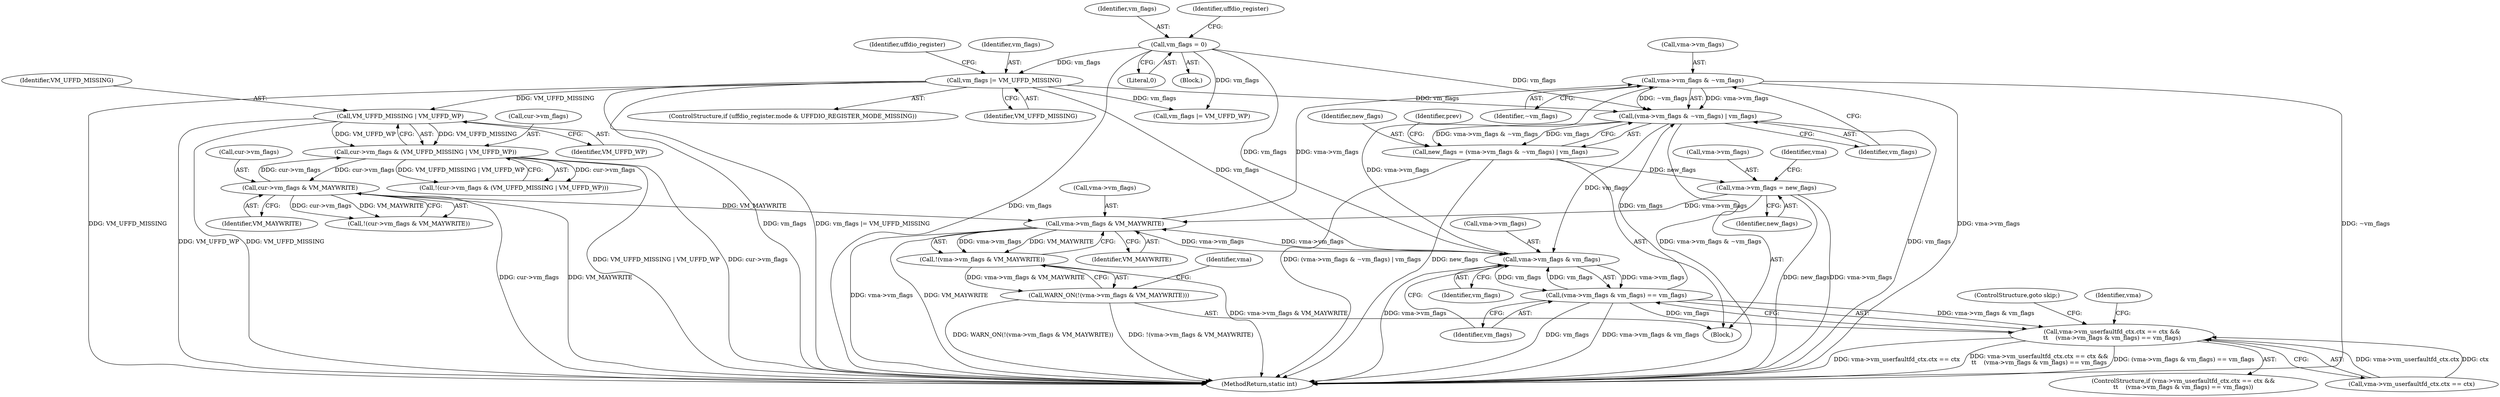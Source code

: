 digraph "0_linux_04f5866e41fb70690e28397487d8bd8eea7d712a_2@pointer" {
"1000497" [label="(Call,vma->vm_flags & ~vm_flags)"];
"1000454" [label="(Call,vma->vm_flags & VM_MAYWRITE)"];
"1000546" [label="(Call,vma->vm_flags = new_flags)"];
"1000494" [label="(Call,new_flags = (vma->vm_flags & ~vm_flags) | vm_flags)"];
"1000496" [label="(Call,(vma->vm_flags & ~vm_flags) | vm_flags)"];
"1000497" [label="(Call,vma->vm_flags & ~vm_flags)"];
"1000469" [label="(Call,vma->vm_flags & vm_flags)"];
"1000184" [label="(Call,vm_flags |= VM_UFFD_MISSING)"];
"1000175" [label="(Call,vm_flags = 0)"];
"1000468" [label="(Call,(vma->vm_flags & vm_flags) == vm_flags)"];
"1000350" [label="(Call,cur->vm_flags & VM_MAYWRITE)"];
"1000327" [label="(Call,cur->vm_flags & (VM_UFFD_MISSING | VM_UFFD_WP))"];
"1000331" [label="(Call,VM_UFFD_MISSING | VM_UFFD_WP)"];
"1000453" [label="(Call,!(vma->vm_flags & VM_MAYWRITE))"];
"1000452" [label="(Call,WARN_ON(!(vma->vm_flags & VM_MAYWRITE)))"];
"1000460" [label="(Call,vma->vm_userfaultfd_ctx.ctx == ctx &&\n\t\t    (vma->vm_flags & vm_flags) == vm_flags)"];
"1000190" [label="(Identifier,uffdio_register)"];
"1000496" [label="(Call,(vma->vm_flags & ~vm_flags) | vm_flags)"];
"1000194" [label="(Call,vm_flags |= VM_UFFD_WP)"];
"1000177" [label="(Literal,0)"];
"1000452" [label="(Call,WARN_ON(!(vma->vm_flags & VM_MAYWRITE)))"];
"1000464" [label="(Identifier,vma)"];
"1000455" [label="(Call,vma->vm_flags)"];
"1000461" [label="(Call,vma->vm_userfaultfd_ctx.ctx == ctx)"];
"1000469" [label="(Call,vma->vm_flags & vm_flags)"];
"1000454" [label="(Call,vma->vm_flags & VM_MAYWRITE)"];
"1000186" [label="(Identifier,VM_UFFD_MISSING)"];
"1000184" [label="(Call,vm_flags |= VM_UFFD_MISSING)"];
"1000608" [label="(MethodReturn,static int)"];
"1000458" [label="(Identifier,VM_MAYWRITE)"];
"1000115" [label="(Block,)"];
"1000354" [label="(Identifier,VM_MAYWRITE)"];
"1000333" [label="(Identifier,VM_UFFD_WP)"];
"1000453" [label="(Call,!(vma->vm_flags & VM_MAYWRITE))"];
"1000505" [label="(Identifier,prev)"];
"1000327" [label="(Call,cur->vm_flags & (VM_UFFD_MISSING | VM_UFFD_WP))"];
"1000547" [label="(Call,vma->vm_flags)"];
"1000550" [label="(Identifier,new_flags)"];
"1000554" [label="(Identifier,vma)"];
"1000178" [label="(ControlStructure,if (uffdio_register.mode & UFFDIO_REGISTER_MODE_MISSING))"];
"1000475" [label="(ControlStructure,goto skip;)"];
"1000468" [label="(Call,(vma->vm_flags & vm_flags) == vm_flags)"];
"1000498" [label="(Call,vma->vm_flags)"];
"1000501" [label="(Identifier,~vm_flags)"];
"1000328" [label="(Call,cur->vm_flags)"];
"1000176" [label="(Identifier,vm_flags)"];
"1000546" [label="(Call,vma->vm_flags = new_flags)"];
"1000351" [label="(Call,cur->vm_flags)"];
"1000432" [label="(Block,)"];
"1000332" [label="(Identifier,VM_UFFD_MISSING)"];
"1000494" [label="(Call,new_flags = (vma->vm_flags & ~vm_flags) | vm_flags)"];
"1000473" [label="(Identifier,vm_flags)"];
"1000326" [label="(Call,!(cur->vm_flags & (VM_UFFD_MISSING | VM_UFFD_WP)))"];
"1000175" [label="(Call,vm_flags = 0)"];
"1000331" [label="(Call,VM_UFFD_MISSING | VM_UFFD_WP)"];
"1000497" [label="(Call,vma->vm_flags & ~vm_flags)"];
"1000502" [label="(Identifier,vm_flags)"];
"1000349" [label="(Call,!(cur->vm_flags & VM_MAYWRITE))"];
"1000479" [label="(Identifier,vma)"];
"1000350" [label="(Call,cur->vm_flags & VM_MAYWRITE)"];
"1000495" [label="(Identifier,new_flags)"];
"1000470" [label="(Call,vma->vm_flags)"];
"1000474" [label="(Identifier,vm_flags)"];
"1000181" [label="(Identifier,uffdio_register)"];
"1000185" [label="(Identifier,vm_flags)"];
"1000459" [label="(ControlStructure,if (vma->vm_userfaultfd_ctx.ctx == ctx &&\n\t\t    (vma->vm_flags & vm_flags) == vm_flags))"];
"1000460" [label="(Call,vma->vm_userfaultfd_ctx.ctx == ctx &&\n\t\t    (vma->vm_flags & vm_flags) == vm_flags)"];
"1000497" -> "1000496"  [label="AST: "];
"1000497" -> "1000501"  [label="CFG: "];
"1000498" -> "1000497"  [label="AST: "];
"1000501" -> "1000497"  [label="AST: "];
"1000502" -> "1000497"  [label="CFG: "];
"1000497" -> "1000608"  [label="DDG: vma->vm_flags"];
"1000497" -> "1000608"  [label="DDG: ~vm_flags"];
"1000497" -> "1000496"  [label="DDG: vma->vm_flags"];
"1000497" -> "1000496"  [label="DDG: ~vm_flags"];
"1000454" -> "1000497"  [label="DDG: vma->vm_flags"];
"1000469" -> "1000497"  [label="DDG: vma->vm_flags"];
"1000454" -> "1000453"  [label="AST: "];
"1000454" -> "1000458"  [label="CFG: "];
"1000455" -> "1000454"  [label="AST: "];
"1000458" -> "1000454"  [label="AST: "];
"1000453" -> "1000454"  [label="CFG: "];
"1000454" -> "1000608"  [label="DDG: vma->vm_flags"];
"1000454" -> "1000608"  [label="DDG: VM_MAYWRITE"];
"1000454" -> "1000453"  [label="DDG: vma->vm_flags"];
"1000454" -> "1000453"  [label="DDG: VM_MAYWRITE"];
"1000546" -> "1000454"  [label="DDG: vma->vm_flags"];
"1000469" -> "1000454"  [label="DDG: vma->vm_flags"];
"1000350" -> "1000454"  [label="DDG: VM_MAYWRITE"];
"1000454" -> "1000469"  [label="DDG: vma->vm_flags"];
"1000546" -> "1000432"  [label="AST: "];
"1000546" -> "1000550"  [label="CFG: "];
"1000547" -> "1000546"  [label="AST: "];
"1000550" -> "1000546"  [label="AST: "];
"1000554" -> "1000546"  [label="CFG: "];
"1000546" -> "1000608"  [label="DDG: new_flags"];
"1000546" -> "1000608"  [label="DDG: vma->vm_flags"];
"1000494" -> "1000546"  [label="DDG: new_flags"];
"1000494" -> "1000432"  [label="AST: "];
"1000494" -> "1000496"  [label="CFG: "];
"1000495" -> "1000494"  [label="AST: "];
"1000496" -> "1000494"  [label="AST: "];
"1000505" -> "1000494"  [label="CFG: "];
"1000494" -> "1000608"  [label="DDG: (vma->vm_flags & ~vm_flags) | vm_flags"];
"1000494" -> "1000608"  [label="DDG: new_flags"];
"1000496" -> "1000494"  [label="DDG: vma->vm_flags & ~vm_flags"];
"1000496" -> "1000494"  [label="DDG: vm_flags"];
"1000496" -> "1000502"  [label="CFG: "];
"1000502" -> "1000496"  [label="AST: "];
"1000496" -> "1000608"  [label="DDG: vma->vm_flags & ~vm_flags"];
"1000496" -> "1000608"  [label="DDG: vm_flags"];
"1000496" -> "1000469"  [label="DDG: vm_flags"];
"1000184" -> "1000496"  [label="DDG: vm_flags"];
"1000468" -> "1000496"  [label="DDG: vm_flags"];
"1000175" -> "1000496"  [label="DDG: vm_flags"];
"1000469" -> "1000468"  [label="AST: "];
"1000469" -> "1000473"  [label="CFG: "];
"1000470" -> "1000469"  [label="AST: "];
"1000473" -> "1000469"  [label="AST: "];
"1000474" -> "1000469"  [label="CFG: "];
"1000469" -> "1000608"  [label="DDG: vma->vm_flags"];
"1000469" -> "1000468"  [label="DDG: vma->vm_flags"];
"1000469" -> "1000468"  [label="DDG: vm_flags"];
"1000184" -> "1000469"  [label="DDG: vm_flags"];
"1000468" -> "1000469"  [label="DDG: vm_flags"];
"1000175" -> "1000469"  [label="DDG: vm_flags"];
"1000184" -> "1000178"  [label="AST: "];
"1000184" -> "1000186"  [label="CFG: "];
"1000185" -> "1000184"  [label="AST: "];
"1000186" -> "1000184"  [label="AST: "];
"1000190" -> "1000184"  [label="CFG: "];
"1000184" -> "1000608"  [label="DDG: VM_UFFD_MISSING"];
"1000184" -> "1000608"  [label="DDG: vm_flags"];
"1000184" -> "1000608"  [label="DDG: vm_flags |= VM_UFFD_MISSING"];
"1000175" -> "1000184"  [label="DDG: vm_flags"];
"1000184" -> "1000194"  [label="DDG: vm_flags"];
"1000184" -> "1000331"  [label="DDG: VM_UFFD_MISSING"];
"1000175" -> "1000115"  [label="AST: "];
"1000175" -> "1000177"  [label="CFG: "];
"1000176" -> "1000175"  [label="AST: "];
"1000177" -> "1000175"  [label="AST: "];
"1000181" -> "1000175"  [label="CFG: "];
"1000175" -> "1000608"  [label="DDG: vm_flags"];
"1000175" -> "1000194"  [label="DDG: vm_flags"];
"1000468" -> "1000460"  [label="AST: "];
"1000468" -> "1000474"  [label="CFG: "];
"1000474" -> "1000468"  [label="AST: "];
"1000460" -> "1000468"  [label="CFG: "];
"1000468" -> "1000608"  [label="DDG: vm_flags"];
"1000468" -> "1000608"  [label="DDG: vma->vm_flags & vm_flags"];
"1000468" -> "1000460"  [label="DDG: vma->vm_flags & vm_flags"];
"1000468" -> "1000460"  [label="DDG: vm_flags"];
"1000350" -> "1000349"  [label="AST: "];
"1000350" -> "1000354"  [label="CFG: "];
"1000351" -> "1000350"  [label="AST: "];
"1000354" -> "1000350"  [label="AST: "];
"1000349" -> "1000350"  [label="CFG: "];
"1000350" -> "1000608"  [label="DDG: cur->vm_flags"];
"1000350" -> "1000608"  [label="DDG: VM_MAYWRITE"];
"1000350" -> "1000327"  [label="DDG: cur->vm_flags"];
"1000350" -> "1000349"  [label="DDG: cur->vm_flags"];
"1000350" -> "1000349"  [label="DDG: VM_MAYWRITE"];
"1000327" -> "1000350"  [label="DDG: cur->vm_flags"];
"1000327" -> "1000326"  [label="AST: "];
"1000327" -> "1000331"  [label="CFG: "];
"1000328" -> "1000327"  [label="AST: "];
"1000331" -> "1000327"  [label="AST: "];
"1000326" -> "1000327"  [label="CFG: "];
"1000327" -> "1000608"  [label="DDG: VM_UFFD_MISSING | VM_UFFD_WP"];
"1000327" -> "1000608"  [label="DDG: cur->vm_flags"];
"1000327" -> "1000326"  [label="DDG: cur->vm_flags"];
"1000327" -> "1000326"  [label="DDG: VM_UFFD_MISSING | VM_UFFD_WP"];
"1000331" -> "1000327"  [label="DDG: VM_UFFD_MISSING"];
"1000331" -> "1000327"  [label="DDG: VM_UFFD_WP"];
"1000331" -> "1000333"  [label="CFG: "];
"1000332" -> "1000331"  [label="AST: "];
"1000333" -> "1000331"  [label="AST: "];
"1000331" -> "1000608"  [label="DDG: VM_UFFD_WP"];
"1000331" -> "1000608"  [label="DDG: VM_UFFD_MISSING"];
"1000453" -> "1000452"  [label="AST: "];
"1000452" -> "1000453"  [label="CFG: "];
"1000453" -> "1000608"  [label="DDG: vma->vm_flags & VM_MAYWRITE"];
"1000453" -> "1000452"  [label="DDG: vma->vm_flags & VM_MAYWRITE"];
"1000452" -> "1000432"  [label="AST: "];
"1000464" -> "1000452"  [label="CFG: "];
"1000452" -> "1000608"  [label="DDG: WARN_ON(!(vma->vm_flags & VM_MAYWRITE))"];
"1000452" -> "1000608"  [label="DDG: !(vma->vm_flags & VM_MAYWRITE)"];
"1000460" -> "1000459"  [label="AST: "];
"1000460" -> "1000461"  [label="CFG: "];
"1000461" -> "1000460"  [label="AST: "];
"1000475" -> "1000460"  [label="CFG: "];
"1000479" -> "1000460"  [label="CFG: "];
"1000460" -> "1000608"  [label="DDG: vma->vm_userfaultfd_ctx.ctx == ctx"];
"1000460" -> "1000608"  [label="DDG: vma->vm_userfaultfd_ctx.ctx == ctx &&\n\t\t    (vma->vm_flags & vm_flags) == vm_flags"];
"1000460" -> "1000608"  [label="DDG: (vma->vm_flags & vm_flags) == vm_flags"];
"1000461" -> "1000460"  [label="DDG: vma->vm_userfaultfd_ctx.ctx"];
"1000461" -> "1000460"  [label="DDG: ctx"];
}
